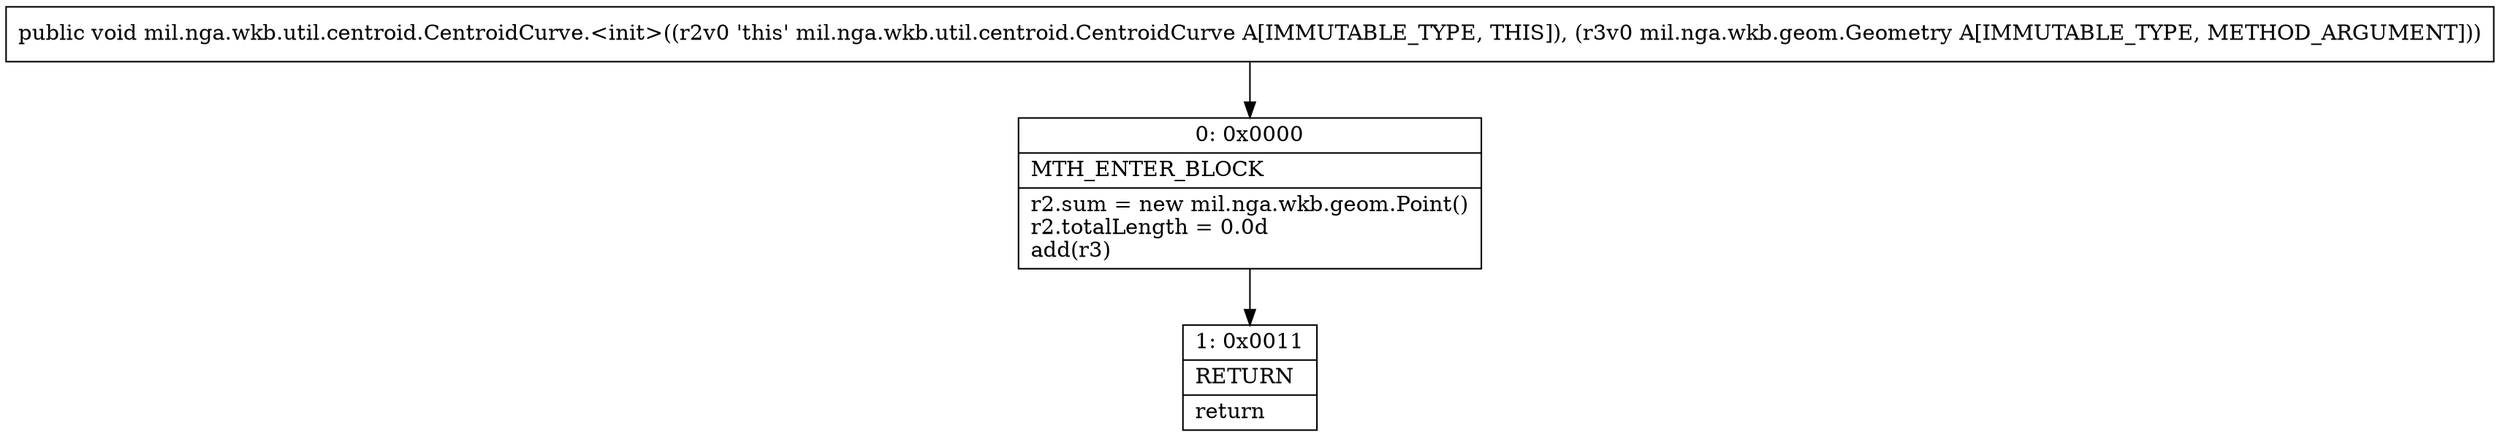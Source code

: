 digraph "CFG formil.nga.wkb.util.centroid.CentroidCurve.\<init\>(Lmil\/nga\/wkb\/geom\/Geometry;)V" {
Node_0 [shape=record,label="{0\:\ 0x0000|MTH_ENTER_BLOCK\l|r2.sum = new mil.nga.wkb.geom.Point()\lr2.totalLength = 0.0d\ladd(r3)\l}"];
Node_1 [shape=record,label="{1\:\ 0x0011|RETURN\l|return\l}"];
MethodNode[shape=record,label="{public void mil.nga.wkb.util.centroid.CentroidCurve.\<init\>((r2v0 'this' mil.nga.wkb.util.centroid.CentroidCurve A[IMMUTABLE_TYPE, THIS]), (r3v0 mil.nga.wkb.geom.Geometry A[IMMUTABLE_TYPE, METHOD_ARGUMENT])) }"];
MethodNode -> Node_0;
Node_0 -> Node_1;
}


